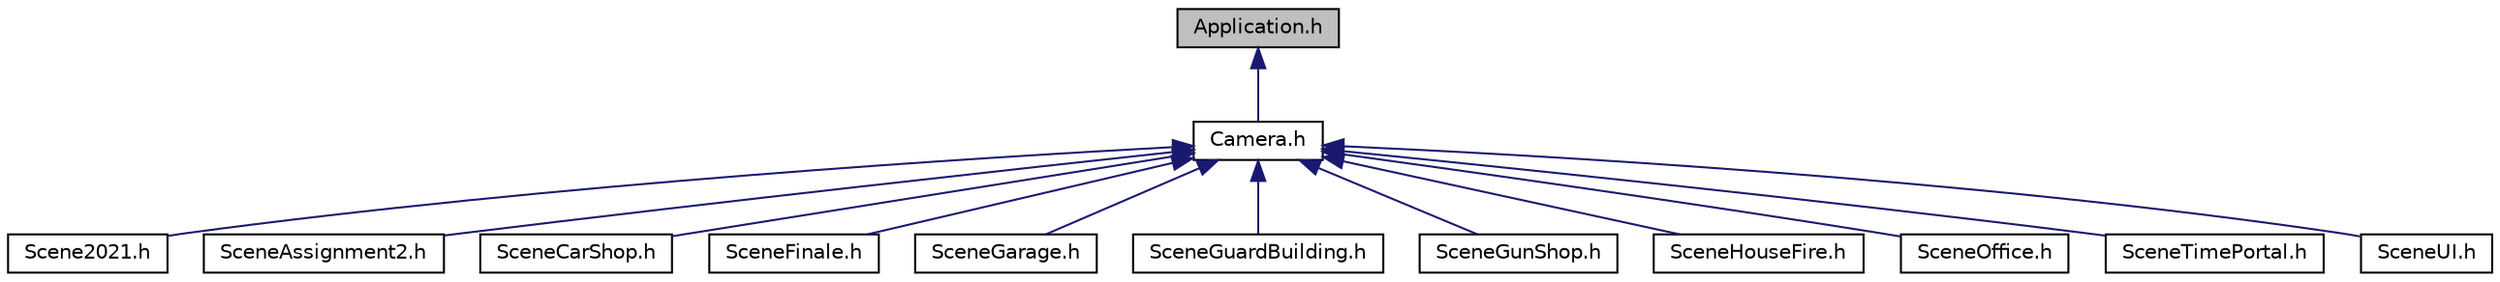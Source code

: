digraph "Application.h"
{
 // LATEX_PDF_SIZE
  edge [fontname="Helvetica",fontsize="10",labelfontname="Helvetica",labelfontsize="10"];
  node [fontname="Helvetica",fontsize="10",shape=record];
  Node1 [label="Application.h",height=0.2,width=0.4,color="black", fillcolor="grey75", style="filled", fontcolor="black",tooltip="Handles the entire application."];
  Node1 -> Node2 [dir="back",color="midnightblue",fontsize="10",style="solid",fontname="Helvetica"];
  Node2 [label="Camera.h",height=0.2,width=0.4,color="black", fillcolor="white", style="filled",URL="$_camera_8h.html",tooltip="Camera System for our game."];
  Node2 -> Node3 [dir="back",color="midnightblue",fontsize="10",style="solid",fontname="Helvetica"];
  Node3 [label="Scene2021.h",height=0.2,width=0.4,color="black", fillcolor="white", style="filled",URL="$_scene2021_8h.html",tooltip="Main City Scene of the Game."];
  Node2 -> Node4 [dir="back",color="midnightblue",fontsize="10",style="solid",fontname="Helvetica"];
  Node4 [label="SceneAssignment2.h",height=0.2,width=0.4,color="black", fillcolor="white", style="filled",URL="$_scene_assignment2_8h.html",tooltip="Test Scene used for Debugging/Testing."];
  Node2 -> Node5 [dir="back",color="midnightblue",fontsize="10",style="solid",fontname="Helvetica"];
  Node5 [label="SceneCarShop.h",height=0.2,width=0.4,color="black", fillcolor="white", style="filled",URL="$_scene_car_shop_8h.html",tooltip="Car Shop Scene to purchase Cars in the Game."];
  Node2 -> Node6 [dir="back",color="midnightblue",fontsize="10",style="solid",fontname="Helvetica"];
  Node6 [label="SceneFinale.h",height=0.2,width=0.4,color="black", fillcolor="white", style="filled",URL="$_scene_finale_8h.html",tooltip="The Last and Final Scene of the Game."];
  Node2 -> Node7 [dir="back",color="midnightblue",fontsize="10",style="solid",fontname="Helvetica"];
  Node7 [label="SceneGarage.h",height=0.2,width=0.4,color="black", fillcolor="white", style="filled",URL="$_scene_garage_8h.html",tooltip="Garage scene for players to store their cars and bring it out to Main City Scene."];
  Node2 -> Node8 [dir="back",color="midnightblue",fontsize="10",style="solid",fontname="Helvetica"];
  Node8 [label="SceneGuardBuilding.h",height=0.2,width=0.4,color="black", fillcolor="white", style="filled",URL="$_scene_guard_building_8h.html",tooltip="Infiltrate the Government Facility Scene."];
  Node2 -> Node9 [dir="back",color="midnightblue",fontsize="10",style="solid",fontname="Helvetica"];
  Node9 [label="SceneGunShop.h",height=0.2,width=0.4,color="black", fillcolor="white", style="filled",URL="$_scene_gun_shop_8h.html",tooltip="Gun Shop Scene in our Game to purchase Guns."];
  Node2 -> Node10 [dir="back",color="midnightblue",fontsize="10",style="solid",fontname="Helvetica"];
  Node10 [label="SceneHouseFire.h",height=0.2,width=0.4,color="black", fillcolor="white", style="filled",URL="$_scene_house_fire_8h.html",tooltip="Starting scene of House on Fire for the Game."];
  Node2 -> Node11 [dir="back",color="midnightblue",fontsize="10",style="solid",fontname="Helvetica"];
  Node11 [label="SceneOffice.h",height=0.2,width=0.4,color="black", fillcolor="white", style="filled",URL="$_scene_office_8h.html",tooltip="2nd Last Scene to capture target from his Office."];
  Node2 -> Node12 [dir="back",color="midnightblue",fontsize="10",style="solid",fontname="Helvetica"];
  Node12 [label="SceneTimePortal.h",height=0.2,width=0.4,color="black", fillcolor="white", style="filled",URL="$_scene_time_portal_8h.html",tooltip="Time Portal Scene to enter and come back from the Future."];
  Node2 -> Node13 [dir="back",color="midnightblue",fontsize="10",style="solid",fontname="Helvetica"];
  Node13 [label="SceneUI.h",height=0.2,width=0.4,color="black", fillcolor="white", style="filled",URL="$_scene_u_i_8h.html",tooltip="Used for the Starting Screen UI."];
}
